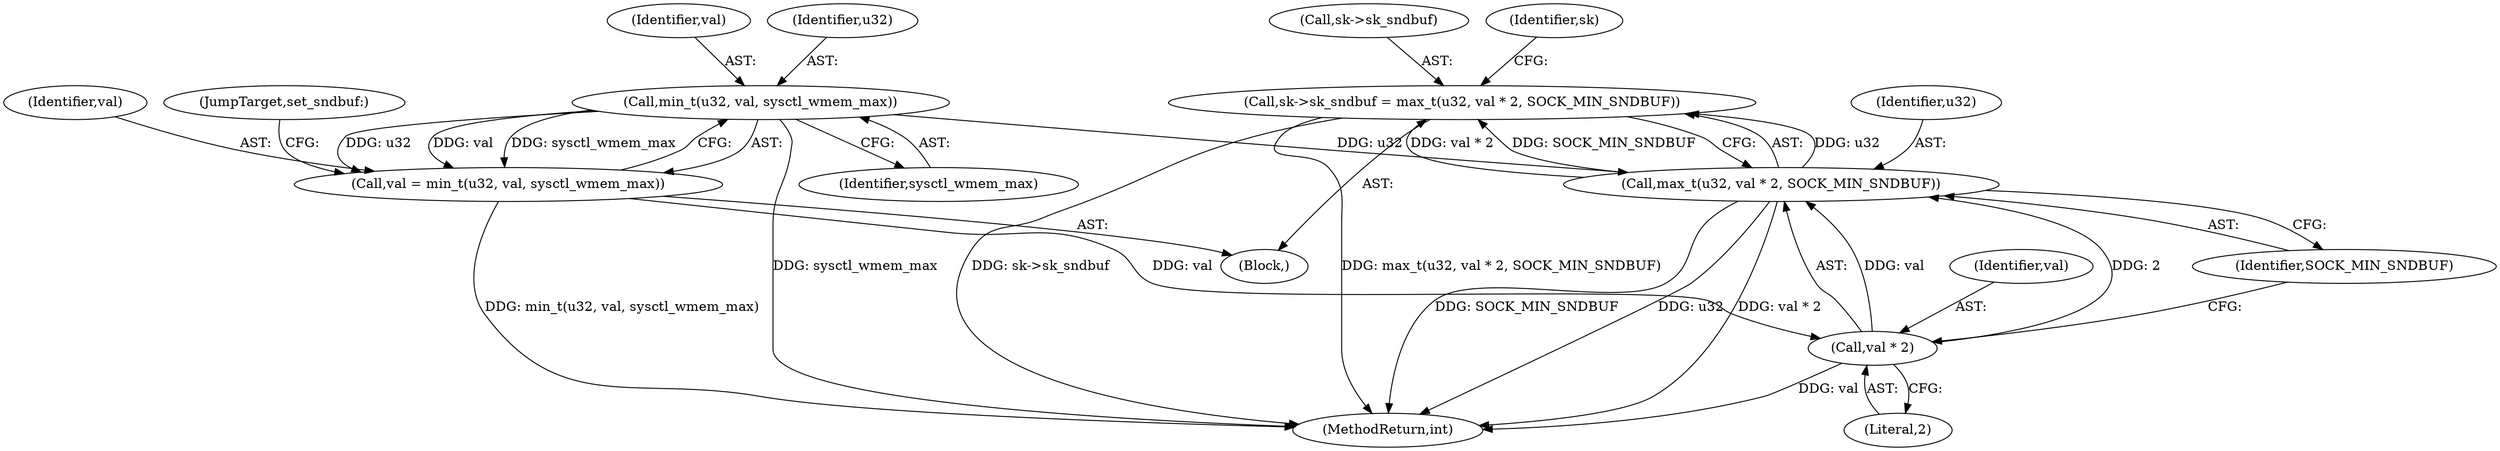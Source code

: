 digraph "0_linux_3e10986d1d698140747fcfc2761ec9cb64c1d582@pointer" {
"1000225" [label="(Call,sk->sk_sndbuf = max_t(u32, val * 2, SOCK_MIN_SNDBUF))"];
"1000229" [label="(Call,max_t(u32, val * 2, SOCK_MIN_SNDBUF))"];
"1000215" [label="(Call,min_t(u32, val, sysctl_wmem_max))"];
"1000231" [label="(Call,val * 2)"];
"1000213" [label="(Call,val = min_t(u32, val, sysctl_wmem_max))"];
"1000214" [label="(Identifier,val)"];
"1000219" [label="(JumpTarget,set_sndbuf:)"];
"1000218" [label="(Identifier,sysctl_wmem_max)"];
"1000231" [label="(Call,val * 2)"];
"1000226" [label="(Call,sk->sk_sndbuf)"];
"1000225" [label="(Call,sk->sk_sndbuf = max_t(u32, val * 2, SOCK_MIN_SNDBUF))"];
"1000217" [label="(Identifier,val)"];
"1000213" [label="(Call,val = min_t(u32, val, sysctl_wmem_max))"];
"1000215" [label="(Call,min_t(u32, val, sysctl_wmem_max))"];
"1000232" [label="(Identifier,val)"];
"1000236" [label="(Identifier,sk)"];
"1000234" [label="(Identifier,SOCK_MIN_SNDBUF)"];
"1000230" [label="(Identifier,u32)"];
"1000668" [label="(MethodReturn,int)"];
"1000233" [label="(Literal,2)"];
"1000163" [label="(Block,)"];
"1000216" [label="(Identifier,u32)"];
"1000229" [label="(Call,max_t(u32, val * 2, SOCK_MIN_SNDBUF))"];
"1000225" -> "1000163"  [label="AST: "];
"1000225" -> "1000229"  [label="CFG: "];
"1000226" -> "1000225"  [label="AST: "];
"1000229" -> "1000225"  [label="AST: "];
"1000236" -> "1000225"  [label="CFG: "];
"1000225" -> "1000668"  [label="DDG: sk->sk_sndbuf"];
"1000225" -> "1000668"  [label="DDG: max_t(u32, val * 2, SOCK_MIN_SNDBUF)"];
"1000229" -> "1000225"  [label="DDG: u32"];
"1000229" -> "1000225"  [label="DDG: val * 2"];
"1000229" -> "1000225"  [label="DDG: SOCK_MIN_SNDBUF"];
"1000229" -> "1000234"  [label="CFG: "];
"1000230" -> "1000229"  [label="AST: "];
"1000231" -> "1000229"  [label="AST: "];
"1000234" -> "1000229"  [label="AST: "];
"1000229" -> "1000668"  [label="DDG: val * 2"];
"1000229" -> "1000668"  [label="DDG: SOCK_MIN_SNDBUF"];
"1000229" -> "1000668"  [label="DDG: u32"];
"1000215" -> "1000229"  [label="DDG: u32"];
"1000231" -> "1000229"  [label="DDG: val"];
"1000231" -> "1000229"  [label="DDG: 2"];
"1000215" -> "1000213"  [label="AST: "];
"1000215" -> "1000218"  [label="CFG: "];
"1000216" -> "1000215"  [label="AST: "];
"1000217" -> "1000215"  [label="AST: "];
"1000218" -> "1000215"  [label="AST: "];
"1000213" -> "1000215"  [label="CFG: "];
"1000215" -> "1000668"  [label="DDG: sysctl_wmem_max"];
"1000215" -> "1000213"  [label="DDG: u32"];
"1000215" -> "1000213"  [label="DDG: val"];
"1000215" -> "1000213"  [label="DDG: sysctl_wmem_max"];
"1000231" -> "1000233"  [label="CFG: "];
"1000232" -> "1000231"  [label="AST: "];
"1000233" -> "1000231"  [label="AST: "];
"1000234" -> "1000231"  [label="CFG: "];
"1000231" -> "1000668"  [label="DDG: val"];
"1000213" -> "1000231"  [label="DDG: val"];
"1000213" -> "1000163"  [label="AST: "];
"1000214" -> "1000213"  [label="AST: "];
"1000219" -> "1000213"  [label="CFG: "];
"1000213" -> "1000668"  [label="DDG: min_t(u32, val, sysctl_wmem_max)"];
}

